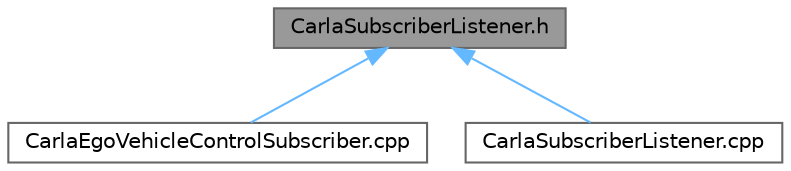 digraph "CarlaSubscriberListener.h"
{
 // INTERACTIVE_SVG=YES
 // LATEX_PDF_SIZE
  bgcolor="transparent";
  edge [fontname=Helvetica,fontsize=10,labelfontname=Helvetica,labelfontsize=10];
  node [fontname=Helvetica,fontsize=10,shape=box,height=0.2,width=0.4];
  Node1 [id="Node000001",label="CarlaSubscriberListener.h",height=0.2,width=0.4,color="gray40", fillcolor="grey60", style="filled", fontcolor="black",tooltip=" "];
  Node1 -> Node2 [id="edge1_Node000001_Node000002",dir="back",color="steelblue1",style="solid",tooltip=" "];
  Node2 [id="Node000002",label="CarlaEgoVehicleControlSubscriber.cpp",height=0.2,width=0.4,color="grey40", fillcolor="white", style="filled",URL="$da/d9b/CarlaEgoVehicleControlSubscriber_8cpp.html",tooltip=" "];
  Node1 -> Node3 [id="edge2_Node000001_Node000003",dir="back",color="steelblue1",style="solid",tooltip=" "];
  Node3 [id="Node000003",label="CarlaSubscriberListener.cpp",height=0.2,width=0.4,color="grey40", fillcolor="white", style="filled",URL="$d1/d58/CarlaSubscriberListener_8cpp.html",tooltip=" "];
}

